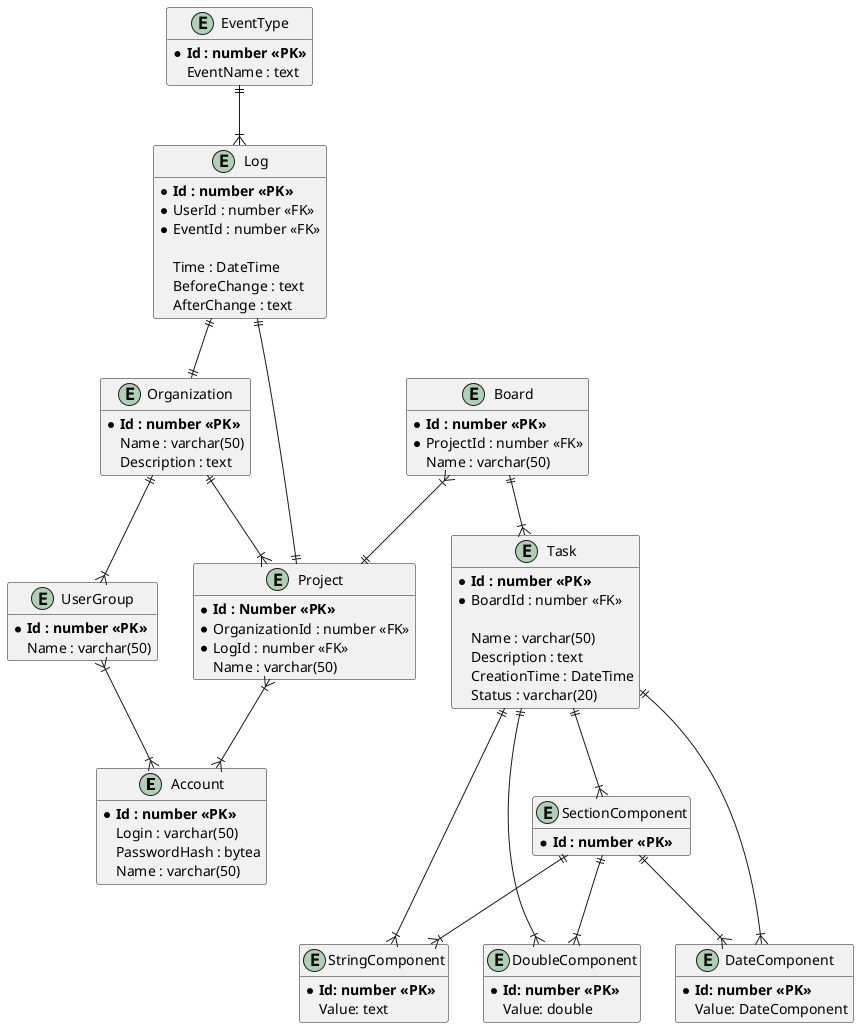 ﻿@startuml "Диаграмма сущностей TFlick"
'https://plantuml.com/class-diagram

hide methods

''''''''''''''''DEFAULT''''''''''''

entity Account {
    * **Id : number <<PK>>**
    {field} Login : varchar(50)
    {field} PasswordHash : bytea
    {field} Name : varchar(50)
}   

entity UserGroup {
    * **Id : number <<PK>>**
    {field} Name : varchar(50)
}
UserGroup }|--|{ Account

entity Organization {
    * **Id : number <<PK>>**
    {field} Name : varchar(50)
    {field} Description : text
}
Organization ||--|{ UserGroup

entity Project {
    * **Id : Number <<PK>>**
    * OrganizationId : number <<FK>>
    * LogId : number <<FK>>
    {field} Name : varchar(50)
}
Organization ||--|{ Project
Project }|--|{ Account

entity Board {
    * **Id : number <<PK>>**
    * ProjectId : number <<FK>>
    {field} Name : varchar(50)
} 

Board }|--|| Project

entity Task {
    * **Id : number <<PK>>**
    * BoardId : number <<FK>>

    {field} Name : varchar(50)
    Description : text
    CreationTime : DateTime
    {field} Status : varchar(20)
}
Board ||--|{ Task

''''''''''''''''COMPONENTS''''''''''''

entity SectionComponent
{
    * **Id : number <<PK>>**

}
Task||--|{ SectionComponent


entity StringComponent
{
    * **Id: number <<PK>>**
    Value: text
}
Task ||--|{ StringComponent
SectionComponent ||--|{ StringComponent

entity DoubleComponent
{
    * **Id: number <<PK>>**
    Value: double
}
Task ||--|{ DoubleComponent 
SectionComponent ||--|{ DoubleComponent


entity DateComponent
{
    * **Id: number <<PK>>**
    Value: DateComponent
}

Task ||--|{ DateComponent
SectionComponent ||--|{ DateComponent


''''''''''''''''LOGGING'''''''''''''

entity Log {
    * **Id : number <<PK>>**
    * UserId : number <<FK>>
    * EventId : number <<FK>>

    Time : DateTime 
    BeforeChange : text
    AfterChange : text
}

entity EventType {
    * **Id : number <<PK>>**
    EventName : text
}

EventType ||--|{ Log
Log ||--|| Organization
Log ||--|| Project

@enduml